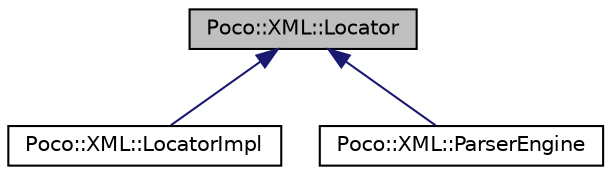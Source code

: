 digraph "Poco::XML::Locator"
{
 // LATEX_PDF_SIZE
  edge [fontname="Helvetica",fontsize="10",labelfontname="Helvetica",labelfontsize="10"];
  node [fontname="Helvetica",fontsize="10",shape=record];
  Node1 [label="Poco::XML::Locator",height=0.2,width=0.4,color="black", fillcolor="grey75", style="filled", fontcolor="black",tooltip=" "];
  Node1 -> Node2 [dir="back",color="midnightblue",fontsize="10",style="solid",fontname="Helvetica"];
  Node2 [label="Poco::XML::LocatorImpl",height=0.2,width=0.4,color="black", fillcolor="white", style="filled",URL="$classPoco_1_1XML_1_1LocatorImpl.html",tooltip="Provide an optional convenience implementation of Locator."];
  Node1 -> Node3 [dir="back",color="midnightblue",fontsize="10",style="solid",fontname="Helvetica"];
  Node3 [label="Poco::XML::ParserEngine",height=0.2,width=0.4,color="black", fillcolor="white", style="filled",URL="$classPoco_1_1XML_1_1ParserEngine.html",tooltip=" "];
}
